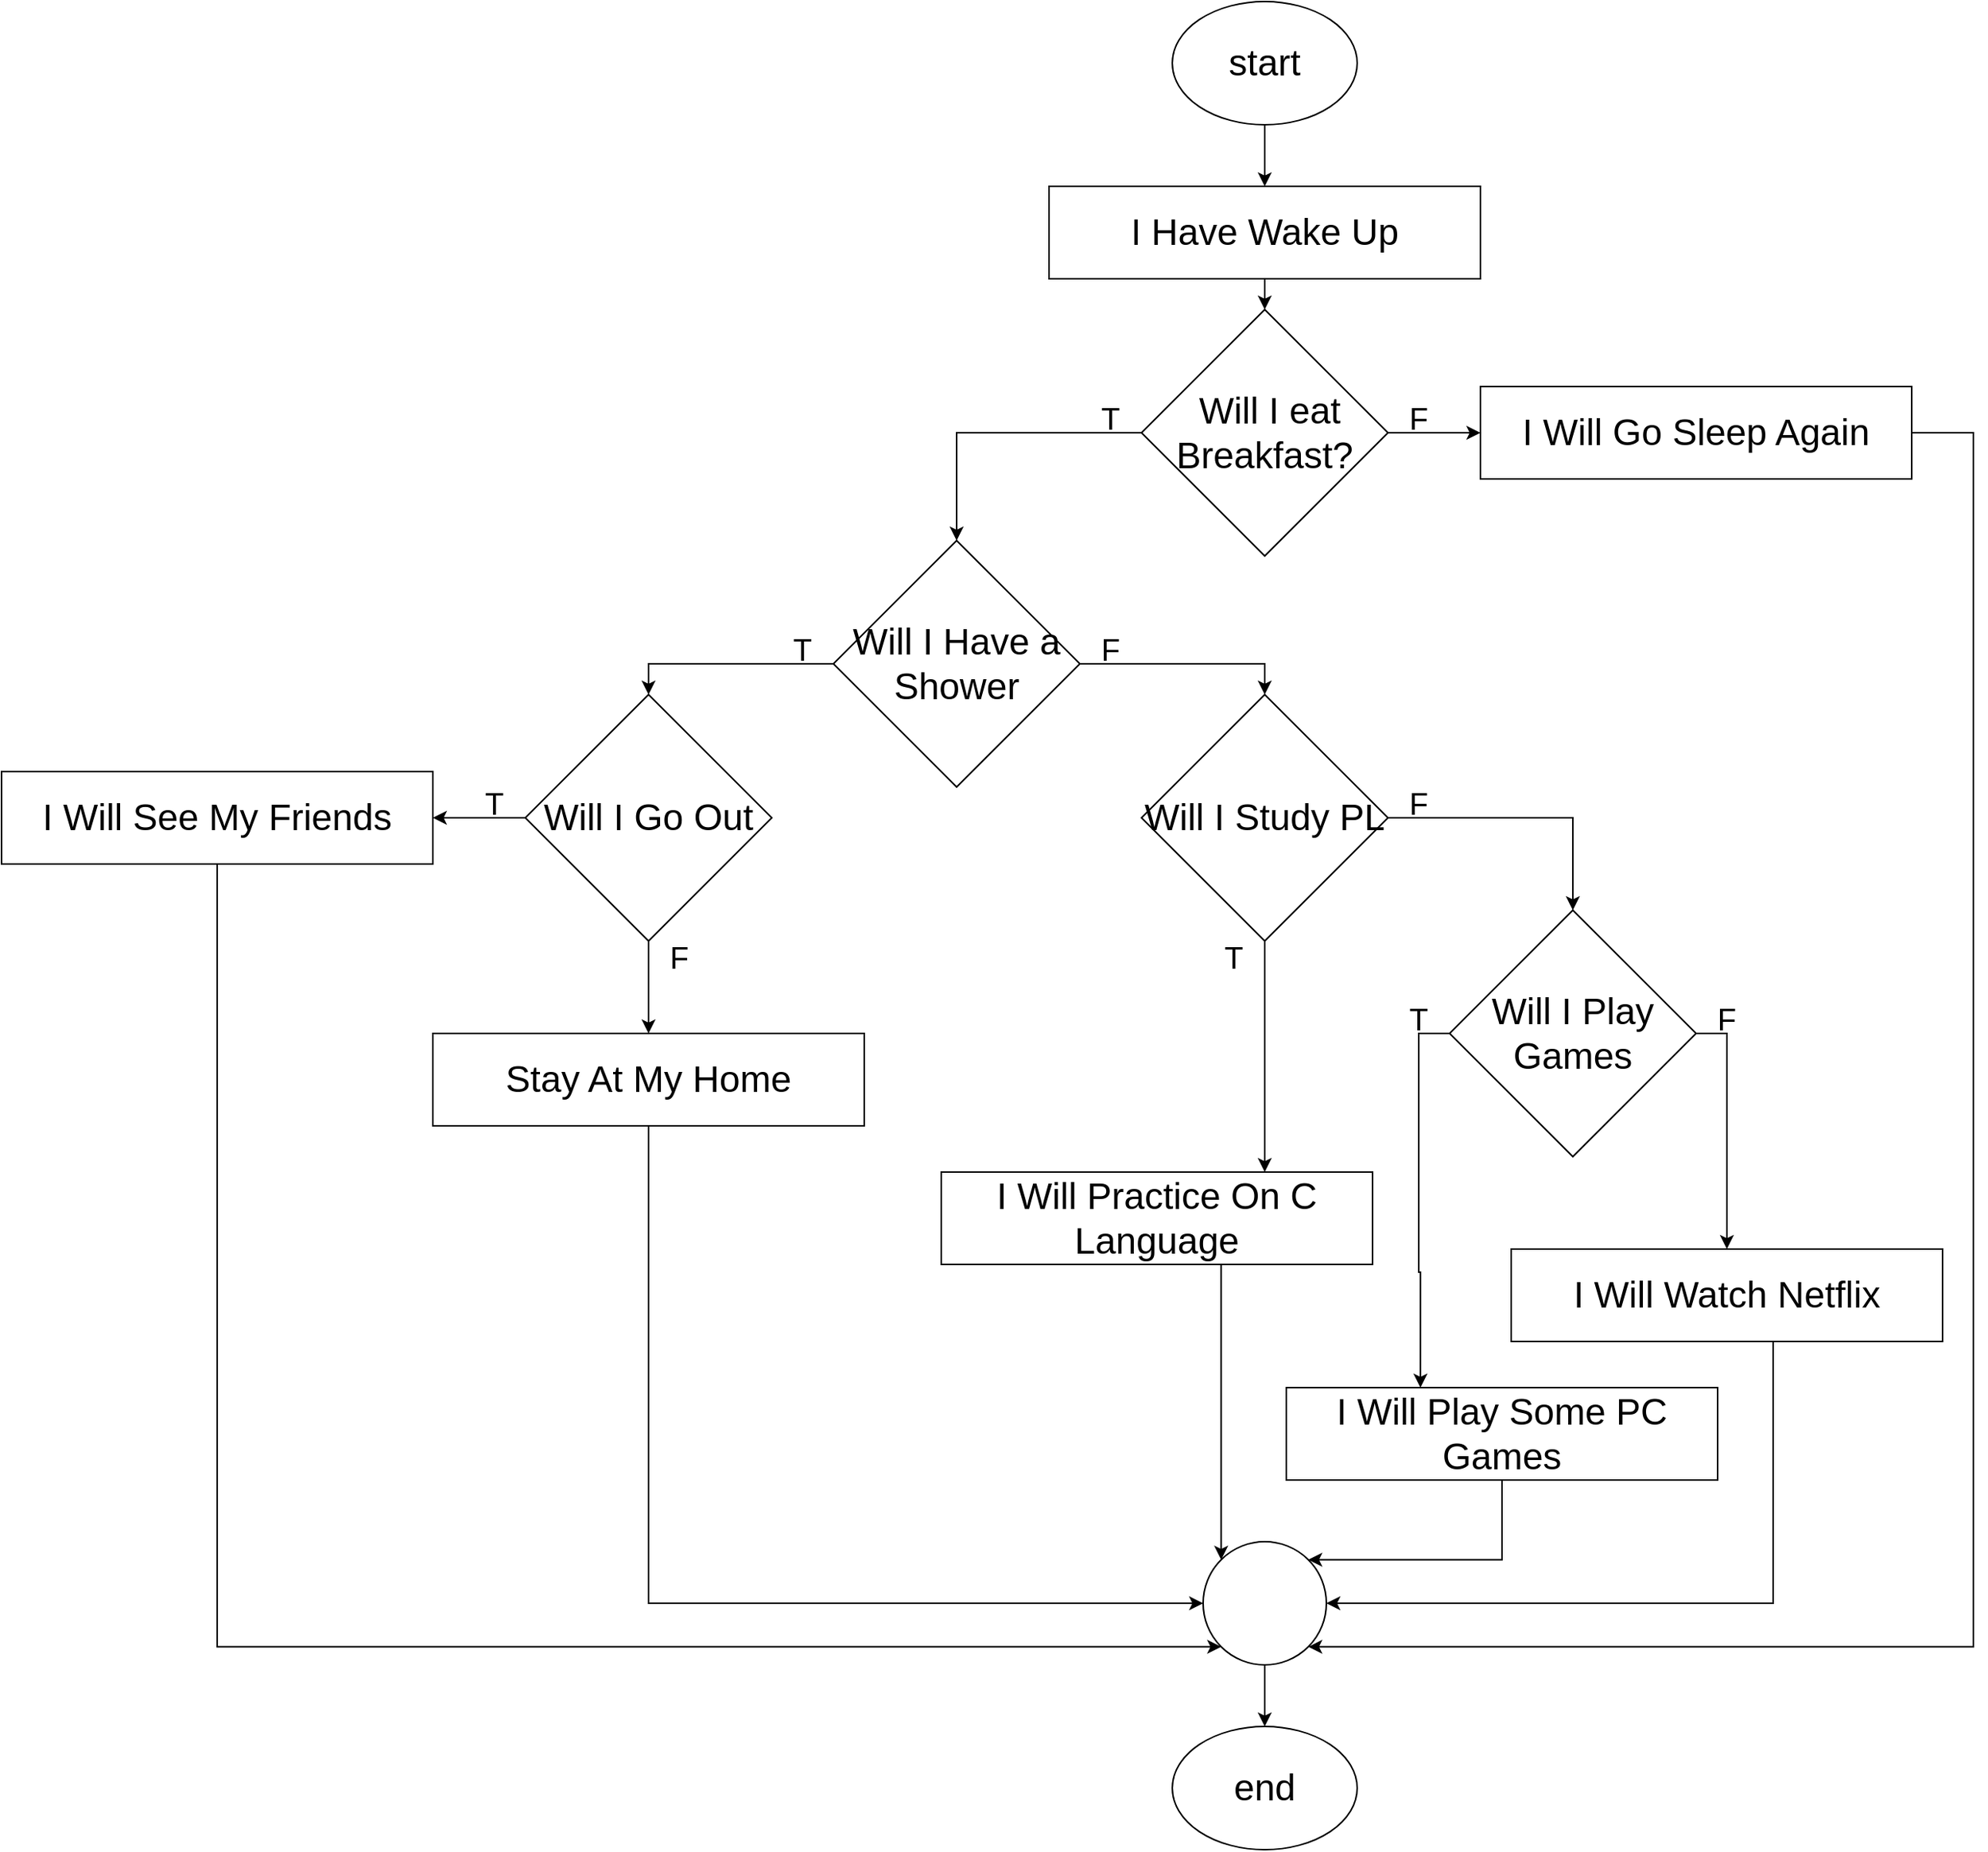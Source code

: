 <mxfile version="13.9.9" type="device"><diagram id="C5RBs43oDa-KdzZeNtuy" name="Page-1"><mxGraphModel dx="2387" dy="763" grid="1" gridSize="10" guides="1" tooltips="1" connect="1" arrows="1" fold="1" page="1" pageScale="1" pageWidth="827" pageHeight="1169" math="0" shadow="0"><root><mxCell id="WIyWlLk6GJQsqaUBKTNV-0"/><mxCell id="WIyWlLk6GJQsqaUBKTNV-1" parent="WIyWlLk6GJQsqaUBKTNV-0"/><mxCell id="CGF0u_DBbZ2E0TyyoI0S-26" style="edgeStyle=orthogonalEdgeStyle;rounded=0;orthogonalLoop=1;jettySize=auto;html=1;exitX=0.5;exitY=1;exitDx=0;exitDy=0;entryX=0.5;entryY=0;entryDx=0;entryDy=0;" edge="1" parent="WIyWlLk6GJQsqaUBKTNV-1" source="CGF0u_DBbZ2E0TyyoI0S-9" target="CGF0u_DBbZ2E0TyyoI0S-18"><mxGeometry relative="1" as="geometry"/></mxCell><mxCell id="CGF0u_DBbZ2E0TyyoI0S-9" value="&lt;span style=&quot;font-size: 24px&quot;&gt;start&lt;/span&gt;" style="ellipse;whiteSpace=wrap;html=1;" vertex="1" parent="WIyWlLk6GJQsqaUBKTNV-1"><mxGeometry x="340" y="10" width="120" height="80" as="geometry"/></mxCell><mxCell id="CGF0u_DBbZ2E0TyyoI0S-28" style="edgeStyle=orthogonalEdgeStyle;rounded=0;orthogonalLoop=1;jettySize=auto;html=1;exitX=1;exitY=0.5;exitDx=0;exitDy=0;entryX=0;entryY=0.5;entryDx=0;entryDy=0;" edge="1" parent="WIyWlLk6GJQsqaUBKTNV-1" source="CGF0u_DBbZ2E0TyyoI0S-11" target="CGF0u_DBbZ2E0TyyoI0S-12"><mxGeometry relative="1" as="geometry"/></mxCell><mxCell id="CGF0u_DBbZ2E0TyyoI0S-29" style="edgeStyle=orthogonalEdgeStyle;rounded=0;orthogonalLoop=1;jettySize=auto;html=1;exitX=0;exitY=0.5;exitDx=0;exitDy=0;entryX=0.5;entryY=0;entryDx=0;entryDy=0;" edge="1" parent="WIyWlLk6GJQsqaUBKTNV-1" source="CGF0u_DBbZ2E0TyyoI0S-11" target="CGF0u_DBbZ2E0TyyoI0S-14"><mxGeometry relative="1" as="geometry"><mxPoint x="200" y="290" as="targetPoint"/></mxGeometry></mxCell><mxCell id="CGF0u_DBbZ2E0TyyoI0S-11" value="&amp;nbsp;Will I eat Breakfast?" style="rhombus;whiteSpace=wrap;html=1;fontSize=24;" vertex="1" parent="WIyWlLk6GJQsqaUBKTNV-1"><mxGeometry x="320" y="210" width="160" height="160" as="geometry"/></mxCell><mxCell id="CGF0u_DBbZ2E0TyyoI0S-46" style="edgeStyle=orthogonalEdgeStyle;rounded=0;orthogonalLoop=1;jettySize=auto;html=1;entryX=1;entryY=1;entryDx=0;entryDy=0;" edge="1" parent="WIyWlLk6GJQsqaUBKTNV-1" source="CGF0u_DBbZ2E0TyyoI0S-12" target="CGF0u_DBbZ2E0TyyoI0S-39"><mxGeometry relative="1" as="geometry"><Array as="points"><mxPoint x="860" y="290"/><mxPoint x="860" y="1078"/></Array></mxGeometry></mxCell><mxCell id="CGF0u_DBbZ2E0TyyoI0S-12" value="I Will Go Sleep Again" style="rounded=0;whiteSpace=wrap;html=1;fontSize=24;" vertex="1" parent="WIyWlLk6GJQsqaUBKTNV-1"><mxGeometry x="540" y="260" width="280" height="60" as="geometry"/></mxCell><mxCell id="CGF0u_DBbZ2E0TyyoI0S-30" style="edgeStyle=orthogonalEdgeStyle;rounded=0;orthogonalLoop=1;jettySize=auto;html=1;exitX=1;exitY=0.5;exitDx=0;exitDy=0;entryX=0.5;entryY=0;entryDx=0;entryDy=0;" edge="1" parent="WIyWlLk6GJQsqaUBKTNV-1" source="CGF0u_DBbZ2E0TyyoI0S-14" target="CGF0u_DBbZ2E0TyyoI0S-15"><mxGeometry relative="1" as="geometry"/></mxCell><mxCell id="CGF0u_DBbZ2E0TyyoI0S-31" style="edgeStyle=orthogonalEdgeStyle;rounded=0;orthogonalLoop=1;jettySize=auto;html=1;entryX=0.5;entryY=0;entryDx=0;entryDy=0;" edge="1" parent="WIyWlLk6GJQsqaUBKTNV-1" source="CGF0u_DBbZ2E0TyyoI0S-14" target="CGF0u_DBbZ2E0TyyoI0S-16"><mxGeometry relative="1" as="geometry"/></mxCell><mxCell id="CGF0u_DBbZ2E0TyyoI0S-14" value="Will I Have a Shower" style="rhombus;whiteSpace=wrap;html=1;fontSize=24;align=center;" vertex="1" parent="WIyWlLk6GJQsqaUBKTNV-1"><mxGeometry x="120" y="360" width="160" height="160" as="geometry"/></mxCell><mxCell id="CGF0u_DBbZ2E0TyyoI0S-34" style="edgeStyle=orthogonalEdgeStyle;rounded=0;orthogonalLoop=1;jettySize=auto;html=1;entryX=0.75;entryY=0;entryDx=0;entryDy=0;" edge="1" parent="WIyWlLk6GJQsqaUBKTNV-1" source="CGF0u_DBbZ2E0TyyoI0S-15" target="CGF0u_DBbZ2E0TyyoI0S-22"><mxGeometry relative="1" as="geometry"/></mxCell><mxCell id="CGF0u_DBbZ2E0TyyoI0S-35" style="edgeStyle=orthogonalEdgeStyle;rounded=0;orthogonalLoop=1;jettySize=auto;html=1;entryX=0.5;entryY=0;entryDx=0;entryDy=0;" edge="1" parent="WIyWlLk6GJQsqaUBKTNV-1" source="CGF0u_DBbZ2E0TyyoI0S-15" target="CGF0u_DBbZ2E0TyyoI0S-21"><mxGeometry relative="1" as="geometry"/></mxCell><mxCell id="CGF0u_DBbZ2E0TyyoI0S-15" value="Will I Study PL" style="rhombus;whiteSpace=wrap;html=1;fontSize=24;" vertex="1" parent="WIyWlLk6GJQsqaUBKTNV-1"><mxGeometry x="320" y="460" width="160" height="160" as="geometry"/></mxCell><mxCell id="CGF0u_DBbZ2E0TyyoI0S-32" style="edgeStyle=orthogonalEdgeStyle;rounded=0;orthogonalLoop=1;jettySize=auto;html=1;" edge="1" parent="WIyWlLk6GJQsqaUBKTNV-1" source="CGF0u_DBbZ2E0TyyoI0S-16" target="CGF0u_DBbZ2E0TyyoI0S-19"><mxGeometry relative="1" as="geometry"/></mxCell><mxCell id="CGF0u_DBbZ2E0TyyoI0S-33" style="edgeStyle=orthogonalEdgeStyle;rounded=0;orthogonalLoop=1;jettySize=auto;html=1;" edge="1" parent="WIyWlLk6GJQsqaUBKTNV-1" source="CGF0u_DBbZ2E0TyyoI0S-16" target="CGF0u_DBbZ2E0TyyoI0S-20"><mxGeometry relative="1" as="geometry"/></mxCell><mxCell id="CGF0u_DBbZ2E0TyyoI0S-16" value="Will I Go Out" style="rhombus;whiteSpace=wrap;html=1;fontSize=24;" vertex="1" parent="WIyWlLk6GJQsqaUBKTNV-1"><mxGeometry x="-80" y="460" width="160" height="160" as="geometry"/></mxCell><mxCell id="CGF0u_DBbZ2E0TyyoI0S-27" style="edgeStyle=orthogonalEdgeStyle;rounded=0;orthogonalLoop=1;jettySize=auto;html=1;exitX=0.5;exitY=1;exitDx=0;exitDy=0;entryX=0.5;entryY=0;entryDx=0;entryDy=0;" edge="1" parent="WIyWlLk6GJQsqaUBKTNV-1" source="CGF0u_DBbZ2E0TyyoI0S-18" target="CGF0u_DBbZ2E0TyyoI0S-11"><mxGeometry relative="1" as="geometry"/></mxCell><mxCell id="CGF0u_DBbZ2E0TyyoI0S-18" value="I Have Wake Up" style="rounded=0;whiteSpace=wrap;html=1;fontSize=24;" vertex="1" parent="WIyWlLk6GJQsqaUBKTNV-1"><mxGeometry x="260" y="130" width="280" height="60" as="geometry"/></mxCell><mxCell id="CGF0u_DBbZ2E0TyyoI0S-49" style="edgeStyle=orthogonalEdgeStyle;rounded=0;orthogonalLoop=1;jettySize=auto;html=1;entryX=0;entryY=1;entryDx=0;entryDy=0;" edge="1" parent="WIyWlLk6GJQsqaUBKTNV-1" source="CGF0u_DBbZ2E0TyyoI0S-19" target="CGF0u_DBbZ2E0TyyoI0S-39"><mxGeometry relative="1" as="geometry"><Array as="points"><mxPoint x="-280" y="1078"/></Array></mxGeometry></mxCell><mxCell id="CGF0u_DBbZ2E0TyyoI0S-19" value="I Will See My Friends" style="rounded=0;whiteSpace=wrap;html=1;fontSize=24;fontStyle=0" vertex="1" parent="WIyWlLk6GJQsqaUBKTNV-1"><mxGeometry x="-420" y="510" width="280" height="60" as="geometry"/></mxCell><mxCell id="CGF0u_DBbZ2E0TyyoI0S-50" style="edgeStyle=orthogonalEdgeStyle;rounded=0;orthogonalLoop=1;jettySize=auto;html=1;entryX=0;entryY=0.5;entryDx=0;entryDy=0;" edge="1" parent="WIyWlLk6GJQsqaUBKTNV-1" source="CGF0u_DBbZ2E0TyyoI0S-20" target="CGF0u_DBbZ2E0TyyoI0S-39"><mxGeometry relative="1" as="geometry"><Array as="points"><mxPoint y="1050"/></Array></mxGeometry></mxCell><mxCell id="CGF0u_DBbZ2E0TyyoI0S-20" value="Stay At My Home" style="rounded=0;whiteSpace=wrap;html=1;fontSize=24;" vertex="1" parent="WIyWlLk6GJQsqaUBKTNV-1"><mxGeometry x="-140" y="680" width="280" height="60" as="geometry"/></mxCell><mxCell id="CGF0u_DBbZ2E0TyyoI0S-37" style="edgeStyle=orthogonalEdgeStyle;rounded=0;orthogonalLoop=1;jettySize=auto;html=1;entryX=0.311;entryY=0;entryDx=0;entryDy=0;entryPerimeter=0;exitX=0;exitY=0.5;exitDx=0;exitDy=0;" edge="1" parent="WIyWlLk6GJQsqaUBKTNV-1" source="CGF0u_DBbZ2E0TyyoI0S-21" target="CGF0u_DBbZ2E0TyyoI0S-23"><mxGeometry relative="1" as="geometry"><mxPoint x="500" y="900" as="targetPoint"/></mxGeometry></mxCell><mxCell id="CGF0u_DBbZ2E0TyyoI0S-38" style="edgeStyle=orthogonalEdgeStyle;rounded=0;orthogonalLoop=1;jettySize=auto;html=1;entryX=0.5;entryY=0;entryDx=0;entryDy=0;exitX=1;exitY=0.5;exitDx=0;exitDy=0;" edge="1" parent="WIyWlLk6GJQsqaUBKTNV-1" source="CGF0u_DBbZ2E0TyyoI0S-21" target="CGF0u_DBbZ2E0TyyoI0S-24"><mxGeometry relative="1" as="geometry"/></mxCell><mxCell id="CGF0u_DBbZ2E0TyyoI0S-21" value="Will I Play Games" style="rhombus;whiteSpace=wrap;html=1;fontSize=24;" vertex="1" parent="WIyWlLk6GJQsqaUBKTNV-1"><mxGeometry x="520" y="600" width="160" height="160" as="geometry"/></mxCell><mxCell id="CGF0u_DBbZ2E0TyyoI0S-43" style="edgeStyle=orthogonalEdgeStyle;rounded=0;orthogonalLoop=1;jettySize=auto;html=1;exitX=0.5;exitY=1;exitDx=0;exitDy=0;entryX=0;entryY=0;entryDx=0;entryDy=0;" edge="1" parent="WIyWlLk6GJQsqaUBKTNV-1" source="CGF0u_DBbZ2E0TyyoI0S-22" target="CGF0u_DBbZ2E0TyyoI0S-39"><mxGeometry relative="1" as="geometry"><Array as="points"><mxPoint x="372" y="830"/></Array></mxGeometry></mxCell><mxCell id="CGF0u_DBbZ2E0TyyoI0S-22" value="I Will Practice On C Language" style="rounded=0;whiteSpace=wrap;html=1;fontSize=24;" vertex="1" parent="WIyWlLk6GJQsqaUBKTNV-1"><mxGeometry x="190" y="770" width="280" height="60" as="geometry"/></mxCell><mxCell id="CGF0u_DBbZ2E0TyyoI0S-44" style="edgeStyle=orthogonalEdgeStyle;rounded=0;orthogonalLoop=1;jettySize=auto;html=1;entryX=1;entryY=0;entryDx=0;entryDy=0;" edge="1" parent="WIyWlLk6GJQsqaUBKTNV-1" source="CGF0u_DBbZ2E0TyyoI0S-23" target="CGF0u_DBbZ2E0TyyoI0S-39"><mxGeometry relative="1" as="geometry"><Array as="points"><mxPoint x="554" y="1022"/></Array></mxGeometry></mxCell><mxCell id="CGF0u_DBbZ2E0TyyoI0S-23" value="I Will Play Some PC Games" style="rounded=0;whiteSpace=wrap;html=1;fontSize=24;" vertex="1" parent="WIyWlLk6GJQsqaUBKTNV-1"><mxGeometry x="414" y="910" width="280" height="60" as="geometry"/></mxCell><mxCell id="CGF0u_DBbZ2E0TyyoI0S-45" style="edgeStyle=orthogonalEdgeStyle;rounded=0;orthogonalLoop=1;jettySize=auto;html=1;entryX=1;entryY=0.5;entryDx=0;entryDy=0;" edge="1" parent="WIyWlLk6GJQsqaUBKTNV-1" source="CGF0u_DBbZ2E0TyyoI0S-24" target="CGF0u_DBbZ2E0TyyoI0S-39"><mxGeometry relative="1" as="geometry"><Array as="points"><mxPoint x="730" y="1050"/></Array></mxGeometry></mxCell><mxCell id="CGF0u_DBbZ2E0TyyoI0S-24" value="I Will&amp;nbsp;Watch Netflix" style="rounded=0;whiteSpace=wrap;html=1;fontSize=24;" vertex="1" parent="WIyWlLk6GJQsqaUBKTNV-1"><mxGeometry x="560" y="820" width="280" height="60" as="geometry"/></mxCell><mxCell id="CGF0u_DBbZ2E0TyyoI0S-47" style="edgeStyle=orthogonalEdgeStyle;rounded=0;orthogonalLoop=1;jettySize=auto;html=1;exitX=0.5;exitY=1;exitDx=0;exitDy=0;entryX=0.5;entryY=0;entryDx=0;entryDy=0;" edge="1" parent="WIyWlLk6GJQsqaUBKTNV-1" source="CGF0u_DBbZ2E0TyyoI0S-39" target="CGF0u_DBbZ2E0TyyoI0S-40"><mxGeometry relative="1" as="geometry"/></mxCell><mxCell id="CGF0u_DBbZ2E0TyyoI0S-39" value="" style="ellipse;whiteSpace=wrap;html=1;aspect=fixed;" vertex="1" parent="WIyWlLk6GJQsqaUBKTNV-1"><mxGeometry x="360" y="1010" width="80" height="80" as="geometry"/></mxCell><mxCell id="CGF0u_DBbZ2E0TyyoI0S-40" value="end" style="ellipse;whiteSpace=wrap;html=1;fontSize=24;" vertex="1" parent="WIyWlLk6GJQsqaUBKTNV-1"><mxGeometry x="340" y="1130" width="120" height="80" as="geometry"/></mxCell><mxCell id="CGF0u_DBbZ2E0TyyoI0S-58" value="T" style="text;html=1;strokeColor=none;fillColor=none;align=center;verticalAlign=middle;whiteSpace=wrap;rounded=0;fontSize=20;" vertex="1" parent="WIyWlLk6GJQsqaUBKTNV-1"><mxGeometry x="280" y="270" width="40" height="20" as="geometry"/></mxCell><mxCell id="CGF0u_DBbZ2E0TyyoI0S-61" value="T" style="text;html=1;strokeColor=none;fillColor=none;align=center;verticalAlign=middle;whiteSpace=wrap;rounded=0;fontSize=20;" vertex="1" parent="WIyWlLk6GJQsqaUBKTNV-1"><mxGeometry x="80" y="420" width="40" height="20" as="geometry"/></mxCell><mxCell id="CGF0u_DBbZ2E0TyyoI0S-62" value="T" style="text;html=1;strokeColor=none;fillColor=none;align=center;verticalAlign=middle;whiteSpace=wrap;rounded=0;fontSize=20;" vertex="1" parent="WIyWlLk6GJQsqaUBKTNV-1"><mxGeometry x="-120" y="520" width="40" height="20" as="geometry"/></mxCell><mxCell id="CGF0u_DBbZ2E0TyyoI0S-63" value="T" style="text;html=1;strokeColor=none;fillColor=none;align=center;verticalAlign=middle;whiteSpace=wrap;rounded=0;fontSize=20;" vertex="1" parent="WIyWlLk6GJQsqaUBKTNV-1"><mxGeometry x="480" y="660" width="40" height="20" as="geometry"/></mxCell><mxCell id="CGF0u_DBbZ2E0TyyoI0S-64" value="T" style="text;html=1;strokeColor=none;fillColor=none;align=center;verticalAlign=middle;whiteSpace=wrap;rounded=0;fontSize=20;" vertex="1" parent="WIyWlLk6GJQsqaUBKTNV-1"><mxGeometry x="360" y="620" width="40" height="20" as="geometry"/></mxCell><mxCell id="CGF0u_DBbZ2E0TyyoI0S-65" value="F" style="text;html=1;strokeColor=none;fillColor=none;align=center;verticalAlign=middle;whiteSpace=wrap;rounded=0;fontSize=20;" vertex="1" parent="WIyWlLk6GJQsqaUBKTNV-1"><mxGeometry x="480" y="270" width="40" height="20" as="geometry"/></mxCell><mxCell id="CGF0u_DBbZ2E0TyyoI0S-66" value="F" style="text;html=1;strokeColor=none;fillColor=none;align=center;verticalAlign=middle;whiteSpace=wrap;rounded=0;fontSize=20;" vertex="1" parent="WIyWlLk6GJQsqaUBKTNV-1"><mxGeometry x="280" y="420" width="40" height="20" as="geometry"/></mxCell><mxCell id="CGF0u_DBbZ2E0TyyoI0S-67" value="F" style="text;html=1;strokeColor=none;fillColor=none;align=center;verticalAlign=middle;whiteSpace=wrap;rounded=0;fontSize=20;" vertex="1" parent="WIyWlLk6GJQsqaUBKTNV-1"><mxGeometry y="620" width="40" height="20" as="geometry"/></mxCell><mxCell id="CGF0u_DBbZ2E0TyyoI0S-68" value="F" style="text;html=1;strokeColor=none;fillColor=none;align=center;verticalAlign=middle;whiteSpace=wrap;rounded=0;fontSize=20;" vertex="1" parent="WIyWlLk6GJQsqaUBKTNV-1"><mxGeometry x="480" y="520" width="40" height="20" as="geometry"/></mxCell><mxCell id="CGF0u_DBbZ2E0TyyoI0S-69" value="F" style="text;html=1;strokeColor=none;fillColor=none;align=center;verticalAlign=middle;whiteSpace=wrap;rounded=0;fontSize=20;" vertex="1" parent="WIyWlLk6GJQsqaUBKTNV-1"><mxGeometry x="680" y="660" width="40" height="20" as="geometry"/></mxCell></root></mxGraphModel></diagram></mxfile>
